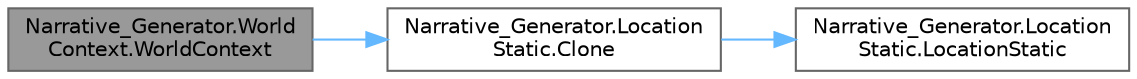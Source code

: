 digraph "Narrative_Generator.WorldContext.WorldContext"
{
 // LATEX_PDF_SIZE
  bgcolor="transparent";
  edge [fontname=Helvetica,fontsize=10,labelfontname=Helvetica,labelfontsize=10];
  node [fontname=Helvetica,fontsize=10,shape=box,height=0.2,width=0.4];
  rankdir="LR";
  Node1 [label="Narrative_Generator.World\lContext.WorldContext",height=0.2,width=0.4,color="gray40", fillcolor="grey60", style="filled", fontcolor="black",tooltip="Constructor with parameters of the WorldContext, which creates a new instance of the WorldContext bas..."];
  Node1 -> Node2 [color="steelblue1",style="solid"];
  Node2 [label="Narrative_Generator.Location\lStatic.Clone",height=0.2,width=0.4,color="grey40", fillcolor="white", style="filled",URL="$class_narrative___generator_1_1_location_static.html#a498d5901ac1ab5feb1c570f1fdb103b0",tooltip="A method for cloning a location."];
  Node2 -> Node3 [color="steelblue1",style="solid"];
  Node3 [label="Narrative_Generator.Location\lStatic.LocationStatic",height=0.2,width=0.4,color="grey40", fillcolor="white", style="filled",URL="$class_narrative___generator_1_1_location_static.html#a280497c90776ec47db6a306081b0930b",tooltip="Method constructor for the static part of the location."];
}
